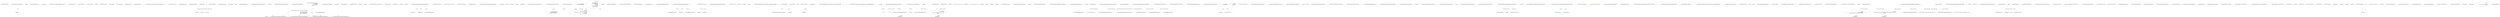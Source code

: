 digraph  {
n0 [cluster="Nancy.Demo.Hosting.Self.Program.Main()", label="Entry Nancy.Demo.Hosting.Self.Program.Main()", span="9-9"];
n1 [cluster="Nancy.Demo.Hosting.Self.Program.Main()", label="var nancyHost = new NancyHost(new Uri(''http://localhost:8888/nancy/''))", span="11-11"];
n2 [cluster="Nancy.Demo.Hosting.Self.Program.Main()", label="nancyHost.Start()", span="12-12"];
n9 [cluster="Nancy.Hosting.Self.NancyHost.NancyHost(System.Uri)", label="Entry Nancy.Hosting.Self.NancyHost.NancyHost(System.Uri)", span="29-29"];
n10 [cluster="System.Uri.Uri(string)", label="Entry System.Uri.Uri(string)", span="0-0"];
n6 [cluster="Nancy.Demo.Hosting.Self.Program.Main()", label="nancyHost.Stop()", span="18-18"];
n3 [cluster="Nancy.Demo.Hosting.Self.Program.Main()", label="Console.WriteLine(''Nancy now listening - navigating to http://localhost:8888/nancy/. Press enter to stop'')", span="14-14"];
n11 [cluster="Nancy.Hosting.Self.NancyHost.Start()", label="Entry Nancy.Hosting.Self.NancyHost.Start()", span="44-44"];
n4 [cluster="Nancy.Demo.Hosting.Self.Program.Main()", label="Process.Start(''http://localhost:8888/nancy/'')", span="15-15"];
n12 [cluster="System.Console.WriteLine(string)", label="Entry System.Console.WriteLine(string)", span="0-0"];
n5 [cluster="Nancy.Demo.Hosting.Self.Program.Main()", label="Console.ReadKey()", span="16-16"];
n13 [cluster="System.Diagnostics.Process.Start(string)", label="Entry System.Diagnostics.Process.Start(string)", span="0-0"];
n14 [cluster="System.Console.ReadKey()", label="Entry System.Console.ReadKey()", span="0-0"];
n7 [cluster="Nancy.Demo.Hosting.Self.Program.Main()", label="Console.WriteLine(''Stopped. Good bye!'')", span="20-20"];
n15 [cluster="Nancy.Hosting.Self.NancyHost.Stop()", label="Entry Nancy.Hosting.Self.NancyHost.Stop()", span="53-53"];
n8 [cluster="Nancy.Demo.Hosting.Self.Program.Main()", label="Exit Nancy.Demo.Hosting.Self.Program.Main()", span="9-9"];
m0_24 [cluster="System.Collections.Generic.Dictionary<TKey, TValue>.Dictionary(System.Collections.Generic.IEqualityComparer<TKey>)", file="ContentNegotiationFixture.cs", label="Entry System.Collections.Generic.Dictionary<TKey, TValue>.Dictionary(System.Collections.Generic.IEqualityComparer<TKey>)", span="0-0"];
m0_25 [cluster="System.Collections.Generic.List<T>.List(int)", file="ContentNegotiationFixture.cs", label="Entry System.Collections.Generic.List<T>.List(int)", span="0-0"];
m0_30 [cluster="System.Collections.Generic.List<T>.Add(T)", file="ContentNegotiationFixture.cs", label="Entry System.Collections.Generic.List<T>.Add(T)", span="0-0"];
m0_3 [cluster="Nancy.AppDomainModuleLocator.GetModules()", file="ContentNegotiationFixture.cs", label="Entry Nancy.AppDomainModuleLocator.GetModules()", span="25-25"];
m0_4 [cluster="Nancy.AppDomainModuleLocator.GetModules()", file="ContentNegotiationFixture.cs", label="this.modules == null", span="27-27"];
m0_5 [cluster="Nancy.AppDomainModuleLocator.GetModules()", file="ContentNegotiationFixture.cs", label=locker, span="29-29"];
m0_8 [cluster="Nancy.AppDomainModuleLocator.GetModules()", file="ContentNegotiationFixture.cs", label="return this.modules;", span="37-37"];
m0_6 [cluster="Nancy.AppDomainModuleLocator.GetModules()", file="ContentNegotiationFixture.cs", label="this.modules == null", span="31-31"];
m0_7 [cluster="Nancy.AppDomainModuleLocator.GetModules()", file="ContentNegotiationFixture.cs", label="this.modules = LocateModulesInAppDomain()", span="33-33"];
m0_9 [cluster="Nancy.AppDomainModuleLocator.GetModules()", file="ContentNegotiationFixture.cs", label="Exit Nancy.AppDomainModuleLocator.GetModules()", span="25-25"];
m0_23 [cluster="Unk.CanCreateInstance", file="ContentNegotiationFixture.cs", label="Entry Unk.CanCreateInstance", span=""];
m0_26 [cluster="Unk.Count", file="ContentNegotiationFixture.cs", label="Entry Unk.Count", span=""];
m0_29 [cluster="Nancy.NancyModule.GetRouteDescription(string)", file="ContentNegotiationFixture.cs", label="Entry Nancy.NancyModule.GetRouteDescription(string)", span="8-8"];
m0_0 [cluster="Nancy.AppDomainModuleLocator.AppDomainModuleLocator(Nancy.IModuleActivator)", file="ContentNegotiationFixture.cs", label="Entry Nancy.AppDomainModuleLocator.AppDomainModuleLocator(Nancy.IModuleActivator)", span="18-18"];
m0_1 [cluster="Nancy.AppDomainModuleLocator.AppDomainModuleLocator(Nancy.IModuleActivator)", file="ContentNegotiationFixture.cs", label="this.activator = activator", span="21-21"];
m0_2 [cluster="Nancy.AppDomainModuleLocator.AppDomainModuleLocator(Nancy.IModuleActivator)", file="ContentNegotiationFixture.cs", label="Exit Nancy.AppDomainModuleLocator.AppDomainModuleLocator(Nancy.IModuleActivator)", span="18-18"];
m0_10 [cluster="Nancy.AppDomainModuleLocator.LocateModulesInAppDomain()", file="ContentNegotiationFixture.cs", label="Entry Nancy.AppDomainModuleLocator.LocateModulesInAppDomain()", span="40-40"];
m0_11 [cluster="Nancy.AppDomainModuleLocator.LocateModulesInAppDomain()", file="ContentNegotiationFixture.cs", label="var types = from assembly in AppDomain.CurrentDomain.GetAssemblies()\r\n                from type in assembly.GetTypes()\r\n                where !type.IsAbstract\r\n                where activator.CanCreateInstance(type)\r\n                select type", span="42-46"];
m0_12 [cluster="Nancy.AppDomainModuleLocator.LocateModulesInAppDomain()", file="ContentNegotiationFixture.cs", label="var metas = new Dictionary<string, IEnumerable<ModuleMeta>>(StringComparer.CurrentCultureIgnoreCase)\r\n                        {\r\n                            {''GET'', new List<ModuleMeta>(types.Count())},\r\n                            {''POST'', new List<ModuleMeta>(types.Count())},\r\n                            {''PUT'', new List<ModuleMeta>(types.Count())},\r\n                            {''DELETE'', new List<ModuleMeta>(types.Count())},\r\n                        }", span="48-54"];
m0_13 [cluster="Nancy.AppDomainModuleLocator.LocateModulesInAppDomain()", file="ContentNegotiationFixture.cs", label=types, span="55-55"];
m0_15 [cluster="Nancy.AppDomainModuleLocator.LocateModulesInAppDomain()", file="ContentNegotiationFixture.cs", label="((List<ModuleMeta>)metas[''GET'']).Add(new ModuleMeta(type, module.GetRouteDescription(''GET'')))", span="58-58"];
m0_16 [cluster="Nancy.AppDomainModuleLocator.LocateModulesInAppDomain()", file="ContentNegotiationFixture.cs", label="((List<ModuleMeta>)metas[''POST'']).Add(new ModuleMeta(type, module.GetRouteDescription(''POST'')))", span="59-59"];
m0_17 [cluster="Nancy.AppDomainModuleLocator.LocateModulesInAppDomain()", file="ContentNegotiationFixture.cs", label="((List<ModuleMeta>)metas[''PUT'']).Add(new ModuleMeta(type, module.GetRouteDescription(''PUT'')))", span="60-60"];
m0_18 [cluster="Nancy.AppDomainModuleLocator.LocateModulesInAppDomain()", file="ContentNegotiationFixture.cs", label="((List<ModuleMeta>)metas[''DELETE'']).Add(new ModuleMeta(type, module.GetRouteDescription(''DELETE'')))", span="61-61"];
m0_19 [cluster="Nancy.AppDomainModuleLocator.LocateModulesInAppDomain()", file="ContentNegotiationFixture.cs", label="return metas;", span="64-64"];
m0_14 [cluster="Nancy.AppDomainModuleLocator.LocateModulesInAppDomain()", file="ContentNegotiationFixture.cs", label="var module = (NancyModule)Activator.CreateInstance(type)", span="57-57"];
m0_20 [cluster="Nancy.AppDomainModuleLocator.LocateModulesInAppDomain()", file="ContentNegotiationFixture.cs", label="Exit Nancy.AppDomainModuleLocator.LocateModulesInAppDomain()", span="40-40"];
m0_27 [cluster="Unk.CreateInstance", file="ContentNegotiationFixture.cs", label="Entry Unk.CreateInstance", span=""];
m0_21 [cluster="System.AppDomain.GetAssemblies()", file="ContentNegotiationFixture.cs", label="Entry System.AppDomain.GetAssemblies()", span="0-0"];
m0_22 [cluster="System.Reflection.Assembly.GetTypes()", file="ContentNegotiationFixture.cs", label="Entry System.Reflection.Assembly.GetTypes()", span="0-0"];
m0_28 [cluster="ModuleMeta.cstr", file="ContentNegotiationFixture.cs", label="Entry ModuleMeta.cstr", span=""];
m0_31 [file="ContentNegotiationFixture.cs", label="Nancy.AppDomainModuleLocator", span=""];
m1_33 [cluster="Unk.Handle", file="NancyHandler.cs", label="Entry Unk.Handle", span=""];
m1_23 [cluster="System.Threading.Tasks.TaskCompletionSource<TResult>.SetResult(TResult)", file="NancyHandler.cs", label="Entry System.Threading.Tasks.TaskCompletionSource<TResult>.SetResult(TResult)", span="0-0"];
m1_35 [cluster="Nancy.NancyContext.Dispose()", file="NancyHandler.cs", label="Entry Nancy.NancyContext.Dispose()", span="115-115"];
m1_54 [cluster="Unk.IsNullOrWhiteSpace", file="NancyHandler.cs", label="Entry Unk.IsNullOrWhiteSpace", span=""];
m1_50 [cluster="Unk.ToDictionary", file="NancyHandler.cs", label="Entry Unk.ToDictionary", span=""];
m1_92 [cluster="object.ToString()", file="NancyHandler.cs", label="Entry object.ToString()", span="0-0"];
m1_34 [cluster="Nancy.Hosting.Aspnet.NancyHandler.SetNancyResponseToHttpResponse(HttpContextBase, Nancy.Response)", file="NancyHandler.cs", label="Entry Nancy.Hosting.Aspnet.NancyHandler.SetNancyResponseToHttpResponse(HttpContextBase, Nancy.Response)", span="136-136"];
m1_78 [cluster="Nancy.Hosting.Aspnet.NancyHandler.SetNancyResponseToHttpResponse(HttpContextBase, Nancy.Response)", color=green, community=0, file="NancyHandler.cs", label="response.StatusDescription != null", prediction=0, span="145-145"];
m1_76 [cluster="Nancy.Hosting.Aspnet.NancyHandler.SetNancyResponseToHttpResponse(HttpContextBase, Nancy.Response)", file="NancyHandler.cs", label="response.ContentType != null", span="140-140"];
m1_77 [cluster="Nancy.Hosting.Aspnet.NancyHandler.SetNancyResponseToHttpResponse(HttpContextBase, Nancy.Response)", file="NancyHandler.cs", label="context.Response.ContentType = response.ContentType", span="142-142"];
m1_79 [cluster="Nancy.Hosting.Aspnet.NancyHandler.SetNancyResponseToHttpResponse(HttpContextBase, Nancy.Response)", color=green, community=0, file="NancyHandler.cs", label="context.Response.StatusDescription = response.StatusDescription", prediction=1, span="147-147"];
m1_80 [cluster="Nancy.Hosting.Aspnet.NancyHandler.SetNancyResponseToHttpResponse(HttpContextBase, Nancy.Response)", file="NancyHandler.cs", label="context.Response.StatusCode = (int)response.StatusCode", span="150-150"];
m1_75 [cluster="Nancy.Hosting.Aspnet.NancyHandler.SetNancyResponseToHttpResponse(HttpContextBase, Nancy.Response)", file="NancyHandler.cs", label="SetHttpResponseHeaders(context, response)", span="138-138"];
m1_81 [cluster="Nancy.Hosting.Aspnet.NancyHandler.SetNancyResponseToHttpResponse(HttpContextBase, Nancy.Response)", file="NancyHandler.cs", label="response.Contents.Invoke(context.Response.OutputStream)", span="151-151"];
m1_82 [cluster="Nancy.Hosting.Aspnet.NancyHandler.SetNancyResponseToHttpResponse(HttpContextBase, Nancy.Response)", file="NancyHandler.cs", label="Exit Nancy.Hosting.Aspnet.NancyHandler.SetNancyResponseToHttpResponse(HttpContextBase, Nancy.Response)", span="136-136"];
m1_57 [cluster="Unk.ToUpperInvariant", file="NancyHandler.cs", label="Entry Unk.ToUpperInvariant", span=""];
m1_56 [cluster="Request.cstr", file="NancyHandler.cs", label="Entry Request.cstr", span=""];
m1_58 [cluster="Unk.FromStream", file="NancyHandler.cs", label="Entry Unk.FromStream", span=""];
m1_55 [cluster="Nancy.Url.Url()", file="NancyHandler.cs", label="Entry Nancy.Url.Url()", span="16-16"];
m1_14 [cluster="Unk.HandleRequest", file="NancyHandler.cs", label="Entry Unk.HandleRequest", span=""];
m1_12 [cluster="System.Threading.Tasks.TaskCompletionSource<TResult>.TaskCompletionSource(object)", file="NancyHandler.cs", label="Entry System.Threading.Tasks.TaskCompletionSource<TResult>.TaskCompletionSource(object)", span="0-0"];
m1_11 [cluster="Nancy.Hosting.Aspnet.NancyHandler.CreateNancyRequest(HttpContextBase)", file="NancyHandler.cs", label="Entry Nancy.Hosting.Aspnet.NancyHandler.CreateNancyRequest(HttpContextBase)", span="67-67"];
m1_39 [cluster="Nancy.Hosting.Aspnet.NancyHandler.CreateNancyRequest(HttpContextBase)", file="NancyHandler.cs", label="var incomingHeaders = context.Request.Headers.ToDictionary()", span="69-69"];
m1_40 [cluster="Nancy.Hosting.Aspnet.NancyHandler.CreateNancyRequest(HttpContextBase)", file="NancyHandler.cs", label="var expectedRequestLength =\r\n                GetExpectedRequestLength(incomingHeaders)", span="71-72"];
m1_48 [cluster="Nancy.Hosting.Aspnet.NancyHandler.CreateNancyRequest(HttpContextBase)", file="NancyHandler.cs", label="return new Request(\r\n                context.Request.HttpMethod.ToUpperInvariant(),\r\n                nancyUrl,\r\n                RequestStream.FromStream(context.Request.InputStream, expectedRequestLength, true),\r\n                incomingHeaders,\r\n                context.Request.UserHostAddress,\r\n                certificate);", span="98-104"];
m1_41 [cluster="Nancy.Hosting.Aspnet.NancyHandler.CreateNancyRequest(HttpContextBase)", file="NancyHandler.cs", label="var basePath = context.Request.ApplicationPath.TrimEnd('/')", span="74-74"];
m1_42 [cluster="Nancy.Hosting.Aspnet.NancyHandler.CreateNancyRequest(HttpContextBase)", file="NancyHandler.cs", label="var path = context.Request.Url.AbsolutePath.Substring(basePath.Length)", span="76-76"];
m1_44 [cluster="Nancy.Hosting.Aspnet.NancyHandler.CreateNancyRequest(HttpContextBase)", file="NancyHandler.cs", label="var nancyUrl = new Url\r\n                               {\r\n                                   Scheme = context.Request.Url.Scheme,\r\n                                   HostName = context.Request.Url.Host,\r\n                                   Port = context.Request.Url.Port,\r\n                                   BasePath = basePath,\r\n                                   Path = path,\r\n                                   Query = context.Request.Url.Query,\r\n                                   Fragment = context.Request.Url.Fragment,\r\n                               }", span="79-88"];
m1_46 [cluster="Nancy.Hosting.Aspnet.NancyHandler.CreateNancyRequest(HttpContextBase)", file="NancyHandler.cs", label="context.Request.ClientCertificate != null &&\r\n                context.Request.ClientCertificate.IsPresent &&\r\n                context.Request.ClientCertificate.Certificate.Length != 0", span="91-93"];
m1_47 [cluster="Nancy.Hosting.Aspnet.NancyHandler.CreateNancyRequest(HttpContextBase)", file="NancyHandler.cs", label="certificate = context.Request.ClientCertificate.Certificate", span="95-95"];
m1_45 [cluster="Nancy.Hosting.Aspnet.NancyHandler.CreateNancyRequest(HttpContextBase)", file="NancyHandler.cs", label="byte[] certificate = null", span="89-89"];
m1_43 [cluster="Nancy.Hosting.Aspnet.NancyHandler.CreateNancyRequest(HttpContextBase)", file="NancyHandler.cs", label="path = string.IsNullOrWhiteSpace(path) ? ''/'' : path", span="77-77"];
m1_49 [cluster="Nancy.Hosting.Aspnet.NancyHandler.CreateNancyRequest(HttpContextBase)", file="NancyHandler.cs", label="Exit Nancy.Hosting.Aspnet.NancyHandler.CreateNancyRequest(HttpContextBase)", span="67-67"];
m1_83 [cluster="Nancy.Hosting.Aspnet.NancyHandler.SetHttpResponseHeaders(HttpContextBase, Nancy.Response)", file="NancyHandler.cs", label="Entry Nancy.Hosting.Aspnet.NancyHandler.SetHttpResponseHeaders(HttpContextBase, Nancy.Response)", span="154-154"];
m1_85 [cluster="Nancy.Hosting.Aspnet.NancyHandler.SetHttpResponseHeaders(HttpContextBase, Nancy.Response)", file="NancyHandler.cs", label="response.Headers.ToDictionary(x => x.Key, x => x.Value)", span="156-156"];
m1_86 [cluster="Nancy.Hosting.Aspnet.NancyHandler.SetHttpResponseHeaders(HttpContextBase, Nancy.Response)", file="NancyHandler.cs", label="context.Response.AddHeader(header.Key, header.Value)", span="158-158"];
m1_87 [cluster="Nancy.Hosting.Aspnet.NancyHandler.SetHttpResponseHeaders(HttpContextBase, Nancy.Response)", file="NancyHandler.cs", label="response.Cookies.ToArray()", span="161-161"];
m1_88 [cluster="Nancy.Hosting.Aspnet.NancyHandler.SetHttpResponseHeaders(HttpContextBase, Nancy.Response)", file="NancyHandler.cs", label="context.Response.AddHeader(''Set-Cookie'', cookie.ToString())", span="163-163"];
m1_89 [cluster="Nancy.Hosting.Aspnet.NancyHandler.SetHttpResponseHeaders(HttpContextBase, Nancy.Response)", file="NancyHandler.cs", label="Exit Nancy.Hosting.Aspnet.NancyHandler.SetHttpResponseHeaders(HttpContextBase, Nancy.Response)", span="154-154"];
m1_22 [cluster="System.Tuple<T1, T2>.Tuple(T1, T2)", file="NancyHandler.cs", label="Entry System.Tuple<T1, T2>.Tuple(T1, T2)", span="0-0"];
m1_53 [cluster="Unk.Substring", file="NancyHandler.cs", label="Entry Unk.Substring", span=""];
m1_90 [cluster="Unk.AddHeader", file="NancyHandler.cs", label="Entry Unk.AddHeader", span=""];
m1_84 [cluster="Unk.Invoke", file="NancyHandler.cs", label="Entry Unk.Invoke", span=""];
m1_24 [cluster="Nancy.Hosting.Aspnet.NancyHandler.EndProcessRequest(System.Threading.Tasks.Task<System.Tuple<Nancy.NancyContext, HttpContextBase>>)", file="NancyHandler.cs", label="Entry Nancy.Hosting.Aspnet.NancyHandler.EndProcessRequest(System.Threading.Tasks.Task<System.Tuple<Nancy.NancyContext, HttpContextBase>>)", span="52-52"];
m1_30 [cluster="Nancy.Hosting.Aspnet.NancyHandler.EndProcessRequest(System.Threading.Tasks.Task<System.Tuple<Nancy.NancyContext, HttpContextBase>>)", file="NancyHandler.cs", label="NancyHandler.SetNancyResponseToHttpResponse(httpContext, nancyContext.Response)", span="63-63"];
m1_29 [cluster="Nancy.Hosting.Aspnet.NancyHandler.EndProcessRequest(System.Threading.Tasks.Task<System.Tuple<Nancy.NancyContext, HttpContextBase>>)", file="NancyHandler.cs", label="var httpContext = task.Result.Item2", span="61-61"];
m1_28 [cluster="Nancy.Hosting.Aspnet.NancyHandler.EndProcessRequest(System.Threading.Tasks.Task<System.Tuple<Nancy.NancyContext, HttpContextBase>>)", file="NancyHandler.cs", label="var nancyContext = task.Result.Item1", span="60-60"];
m1_31 [cluster="Nancy.Hosting.Aspnet.NancyHandler.EndProcessRequest(System.Threading.Tasks.Task<System.Tuple<Nancy.NancyContext, HttpContextBase>>)", file="NancyHandler.cs", label="nancyContext.Dispose()", span="64-64"];
m1_25 [cluster="Nancy.Hosting.Aspnet.NancyHandler.EndProcessRequest(System.Threading.Tasks.Task<System.Tuple<Nancy.NancyContext, HttpContextBase>>)", file="NancyHandler.cs", label="task.IsFaulted", span="54-54"];
m1_27 [cluster="Nancy.Hosting.Aspnet.NancyHandler.EndProcessRequest(System.Threading.Tasks.Task<System.Tuple<Nancy.NancyContext, HttpContextBase>>)", file="NancyHandler.cs", label="exception.Handle(ex => ex is HttpException)", span="57-57"];
m1_26 [cluster="Nancy.Hosting.Aspnet.NancyHandler.EndProcessRequest(System.Threading.Tasks.Task<System.Tuple<Nancy.NancyContext, HttpContextBase>>)", file="NancyHandler.cs", label="var exception = task.Exception", span="56-56"];
m1_32 [cluster="Nancy.Hosting.Aspnet.NancyHandler.EndProcessRequest(System.Threading.Tasks.Task<System.Tuple<Nancy.NancyContext, HttpContextBase>>)", file="NancyHandler.cs", label="Exit Nancy.Hosting.Aspnet.NancyHandler.EndProcessRequest(System.Threading.Tasks.Task<System.Tuple<Nancy.NancyContext, HttpContextBase>>)", span="52-52"];
m1_13 [cluster="System.Threading.Tasks.Task<TResult>.ContinueWith(System.Action<System.Threading.Tasks.Task<TResult>>, System.Threading.Tasks.TaskContinuationOptions)", file="NancyHandler.cs", label="Entry System.Threading.Tasks.Task<TResult>.ContinueWith(System.Action<System.Threading.Tasks.Task<TResult>>, System.Threading.Tasks.TaskContinuationOptions)", span="0-0"];
m1_15 [cluster="lambda expression", file="NancyHandler.cs", label="Entry lambda expression", span="41-41"];
m1_93 [cluster="lambda expression", file="NancyHandler.cs", label="Entry lambda expression", span="156-156"];
m1_96 [cluster="lambda expression", file="NancyHandler.cs", label="Entry lambda expression", span="156-156"];
m1_36 [cluster="lambda expression", file="NancyHandler.cs", label="Entry lambda expression", span="57-57"];
m1_95 [cluster="lambda expression", file="NancyHandler.cs", label="Exit lambda expression", span="156-156"];
m1_94 [cluster="lambda expression", file="NancyHandler.cs", label="x.Key", span="156-156"];
m1_98 [cluster="lambda expression", file="NancyHandler.cs", label="Exit lambda expression", span="156-156"];
m1_97 [cluster="lambda expression", file="NancyHandler.cs", label="x.Value", span="156-156"];
m1_38 [cluster="lambda expression", file="NancyHandler.cs", label="Exit lambda expression", span="57-57"];
m1_37 [cluster="lambda expression", file="NancyHandler.cs", label="ex is HttpException", span="57-57"];
m1_16 [cluster="lambda expression", file="NancyHandler.cs", label="cb(task)", span="41-41"];
m1_20 [cluster="lambda expression", file="NancyHandler.cs", label="tcs.SetResult(new Tuple<NancyContext, HttpContextBase>(ctx, context))", span="46-46"];
m1_19 [cluster="lambda expression", file="NancyHandler.cs", label="Entry lambda expression", span="46-46"];
m1_17 [cluster="lambda expression", file="NancyHandler.cs", label="Exit lambda expression", span="41-41"];
m1_21 [cluster="lambda expression", file="NancyHandler.cs", label="Exit lambda expression", span="46-46"];
m1_18 [cluster="System.AsyncCallback.Invoke(System.IAsyncResult)", file="NancyHandler.cs", label="Entry System.AsyncCallback.Invoke(System.IAsyncResult)", span="0-0"];
m1_0 [cluster="Nancy.Hosting.Aspnet.NancyHandler.NancyHandler(Nancy.INancyEngine)", file="NancyHandler.cs", label="Entry Nancy.Hosting.Aspnet.NancyHandler.NancyHandler(Nancy.INancyEngine)", span="22-22"];
m1_1 [cluster="Nancy.Hosting.Aspnet.NancyHandler.NancyHandler(Nancy.INancyEngine)", file="NancyHandler.cs", label="this.engine = engine", span="24-24"];
m1_2 [cluster="Nancy.Hosting.Aspnet.NancyHandler.NancyHandler(Nancy.INancyEngine)", file="NancyHandler.cs", label="Exit Nancy.Hosting.Aspnet.NancyHandler.NancyHandler(Nancy.INancyEngine)", span="22-22"];
m1_3 [cluster="Nancy.Hosting.Aspnet.NancyHandler.ProcessRequest(HttpContextBase, System.AsyncCallback, object)", file="NancyHandler.cs", label="Entry Nancy.Hosting.Aspnet.NancyHandler.ProcessRequest(HttpContextBase, System.AsyncCallback, object)", span="33-33"];
m1_4 [cluster="Nancy.Hosting.Aspnet.NancyHandler.ProcessRequest(HttpContextBase, System.AsyncCallback, object)", file="NancyHandler.cs", label="var request = CreateNancyRequest(context)", span="35-35"];
m1_5 [cluster="Nancy.Hosting.Aspnet.NancyHandler.ProcessRequest(HttpContextBase, System.AsyncCallback, object)", file="NancyHandler.cs", label="var tcs = new TaskCompletionSource<Tuple<NancyContext, HttpContextBase>>(state)", span="37-37"];
m1_8 [cluster="Nancy.Hosting.Aspnet.NancyHandler.ProcessRequest(HttpContextBase, System.AsyncCallback, object)", file="NancyHandler.cs", label="this.engine.HandleRequest(\r\n                request, \r\n                ctx => tcs.SetResult(new Tuple<NancyContext, HttpContextBase>(ctx, context)), \r\n                tcs.SetException)", span="44-47"];
m1_6 [cluster="Nancy.Hosting.Aspnet.NancyHandler.ProcessRequest(HttpContextBase, System.AsyncCallback, object)", file="NancyHandler.cs", label="cb != null", span="39-39"];
m1_7 [cluster="Nancy.Hosting.Aspnet.NancyHandler.ProcessRequest(HttpContextBase, System.AsyncCallback, object)", file="NancyHandler.cs", label="tcs.Task.ContinueWith(task => cb(task), TaskContinuationOptions.ExecuteSynchronously)", span="41-41"];
m1_9 [cluster="Nancy.Hosting.Aspnet.NancyHandler.ProcessRequest(HttpContextBase, System.AsyncCallback, object)", file="NancyHandler.cs", label="return tcs.Task;", span="49-49"];
m1_10 [cluster="Nancy.Hosting.Aspnet.NancyHandler.ProcessRequest(HttpContextBase, System.AsyncCallback, object)", file="NancyHandler.cs", label="Exit Nancy.Hosting.Aspnet.NancyHandler.ProcessRequest(HttpContextBase, System.AsyncCallback, object)", span="33-33"];
m1_91 [cluster="System.Collections.Generic.IEnumerable<TSource>.ToArray<TSource>()", file="NancyHandler.cs", label="Entry System.Collections.Generic.IEnumerable<TSource>.ToArray<TSource>()", span="0-0"];
m1_52 [cluster="Unk.TrimEnd", file="NancyHandler.cs", label="Entry Unk.TrimEnd", span=""];
m1_51 [cluster="Unk.GetExpectedRequestLength", file="NancyHandler.cs", label="Entry Unk.GetExpectedRequestLength", span=""];
m1_99 [file="NancyHandler.cs", label="Nancy.Hosting.Aspnet.NancyHandler", span=""];
m1_100 [file="NancyHandler.cs", label="System.AsyncCallback", span=""];
m1_101 [file="NancyHandler.cs", label=HttpContextBase, span=""];
m1_102 [file="NancyHandler.cs", label=tcs, span=""];
m4_17 [cluster="Nancy.Tests.Functional.Tests.DefaultXmlSerializerTests.Can_serialize_type_starting_with_application_xml()", file="NancyWcfGenericService.cs", label="Entry Nancy.Tests.Functional.Tests.DefaultXmlSerializerTests.Can_serialize_type_starting_with_application_xml()", span="32-32"];
m4_18 [cluster="Nancy.Tests.Functional.Tests.DefaultXmlSerializerTests.Can_serialize_type_starting_with_application_xml()", file="NancyWcfGenericService.cs", label="Assert.True(this.xmlSerializer.CanSerialize(''application/xml-blah''))", span="34-34"];
m4_19 [cluster="Nancy.Tests.Functional.Tests.DefaultXmlSerializerTests.Can_serialize_type_starting_with_application_xml()", file="NancyWcfGenericService.cs", label="Exit Nancy.Tests.Functional.Tests.DefaultXmlSerializerTests.Can_serialize_type_starting_with_application_xml()", span="32-32"];
m4_9 [cluster="Nancy.Configuration.INancyEnvironment.Xml(bool, System.Text.Encoding)", file="NancyWcfGenericService.cs", label="Entry Nancy.Configuration.INancyEnvironment.Xml(bool, System.Text.Encoding)", span="16-16"];
m4_20 [cluster="Nancy.Tests.Functional.Tests.DefaultXmlSerializerTests.Can_serialize_text_xml()", file="NancyWcfGenericService.cs", label="Entry Nancy.Tests.Functional.Tests.DefaultXmlSerializerTests.Can_serialize_text_xml()", span="38-38"];
m4_21 [cluster="Nancy.Tests.Functional.Tests.DefaultXmlSerializerTests.Can_serialize_text_xml()", file="NancyWcfGenericService.cs", label="Assert.True(this.xmlSerializer.CanSerialize(''text/xml''))", span="40-40"];
m4_22 [cluster="Nancy.Tests.Functional.Tests.DefaultXmlSerializerTests.Can_serialize_text_xml()", file="NancyWcfGenericService.cs", label="Exit Nancy.Tests.Functional.Tests.DefaultXmlSerializerTests.Can_serialize_text_xml()", span="38-38"];
m4_0 [cluster="Nancy.Tests.Functional.Tests.DefaultXmlSerializerTests.DefaultXmlSerializerTests()", file="NancyWcfGenericService.cs", label="Entry Nancy.Tests.Functional.Tests.DefaultXmlSerializerTests.DefaultXmlSerializerTests()", span="11-11"];
m4_1 [cluster="Nancy.Tests.Functional.Tests.DefaultXmlSerializerTests.DefaultXmlSerializerTests()", file="NancyWcfGenericService.cs", label="var environment =\r\n                new DefaultNancyEnvironment()", span="13-14"];
m4_2 [cluster="Nancy.Tests.Functional.Tests.DefaultXmlSerializerTests.DefaultXmlSerializerTests()", file="NancyWcfGenericService.cs", label="environment.Tracing(\r\n                enabled: true,\r\n                displayErrorTraces: true)", span="16-18"];
m4_3 [cluster="Nancy.Tests.Functional.Tests.DefaultXmlSerializerTests.DefaultXmlSerializerTests()", file="NancyWcfGenericService.cs", label="environment.Xml(true)", span="19-19"];
m4_4 [cluster="Nancy.Tests.Functional.Tests.DefaultXmlSerializerTests.DefaultXmlSerializerTests()", file="NancyWcfGenericService.cs", label="environment.Globalization(new[] { ''en-US'' })", span="20-20"];
m4_5 [cluster="Nancy.Tests.Functional.Tests.DefaultXmlSerializerTests.DefaultXmlSerializerTests()", file="NancyWcfGenericService.cs", label="this.xmlSerializer = new DefaultXmlSerializer(environment)", span="22-22"];
m4_6 [cluster="Nancy.Tests.Functional.Tests.DefaultXmlSerializerTests.DefaultXmlSerializerTests()", file="NancyWcfGenericService.cs", label="Exit Nancy.Tests.Functional.Tests.DefaultXmlSerializerTests.DefaultXmlSerializerTests()", span="11-11"];
m4_23 [cluster="Nancy.Tests.Functional.Tests.DefaultXmlSerializerTests.Can_serialize_vendor_xml()", file="NancyWcfGenericService.cs", label="Entry Nancy.Tests.Functional.Tests.DefaultXmlSerializerTests.Can_serialize_vendor_xml()", span="44-44"];
m4_24 [cluster="Nancy.Tests.Functional.Tests.DefaultXmlSerializerTests.Can_serialize_vendor_xml()", file="NancyWcfGenericService.cs", label="Assert.True(this.xmlSerializer.CanSerialize(''application/vnd.someorganisation.user+xml''))", span="46-46"];
m4_25 [cluster="Nancy.Tests.Functional.Tests.DefaultXmlSerializerTests.Can_serialize_vendor_xml()", file="NancyWcfGenericService.cs", label="Exit Nancy.Tests.Functional.Tests.DefaultXmlSerializerTests.Can_serialize_vendor_xml()", span="44-44"];
m4_16 [cluster="Unk.True", file="NancyWcfGenericService.cs", label="Entry Unk.True", span=""];
m4_32 [cluster="Unk.False", file="NancyWcfGenericService.cs", label="Entry Unk.False", span=""];
m4_33 [cluster="Nancy.Tests.Functional.Tests.DefaultXmlSerializerTests.Should_ignore_parameters()", file="NancyWcfGenericService.cs", label="Entry Nancy.Tests.Functional.Tests.DefaultXmlSerializerTests.Should_ignore_parameters()", span="62-62"];
m4_34 [cluster="Nancy.Tests.Functional.Tests.DefaultXmlSerializerTests.Should_ignore_parameters()", file="NancyWcfGenericService.cs", label="Assert.True(this.xmlSerializer.CanSerialize(''application/vnd.someorganisation.user+xml; version=1''))", span="64-64"];
m4_35 [cluster="Nancy.Tests.Functional.Tests.DefaultXmlSerializerTests.Should_ignore_parameters()", file="NancyWcfGenericService.cs", label="Exit Nancy.Tests.Functional.Tests.DefaultXmlSerializerTests.Should_ignore_parameters()", span="62-62"];
m4_29 [cluster="Nancy.Tests.Functional.Tests.DefaultXmlSerializerTests.Cannot_serialize_json()", file="NancyWcfGenericService.cs", label="Entry Nancy.Tests.Functional.Tests.DefaultXmlSerializerTests.Cannot_serialize_json()", span="56-56"];
m4_30 [cluster="Nancy.Tests.Functional.Tests.DefaultXmlSerializerTests.Cannot_serialize_json()", file="NancyWcfGenericService.cs", label="Assert.False(this.xmlSerializer.CanSerialize(''application/json''))", span="58-58"];
m4_31 [cluster="Nancy.Tests.Functional.Tests.DefaultXmlSerializerTests.Cannot_serialize_json()", file="NancyWcfGenericService.cs", label="Exit Nancy.Tests.Functional.Tests.DefaultXmlSerializerTests.Cannot_serialize_json()", span="56-56"];
m4_15 [cluster="Nancy.Responses.DefaultXmlSerializer.CanSerialize(Nancy.Responses.Negotiation.MediaRange)", file="NancyWcfGenericService.cs", label="Entry Nancy.Responses.DefaultXmlSerializer.CanSerialize(Nancy.Responses.Negotiation.MediaRange)", span="35-35"];
m4_7 [cluster="Nancy.Configuration.DefaultNancyEnvironment.DefaultNancyEnvironment()", file="NancyWcfGenericService.cs", label="Entry Nancy.Configuration.DefaultNancyEnvironment.DefaultNancyEnvironment()", span="9-9"];
m4_88 [cluster="object.ToString()", file="NancyWcfGenericService.cs", label="Entry object.ToString()", span="0-0"];
m4_26 [cluster="Nancy.Tests.Functional.Tests.DefaultXmlSerializerTests.Can_serialize_problem_xml()", file="NancyWcfGenericService.cs", label="Entry Nancy.Tests.Functional.Tests.DefaultXmlSerializerTests.Can_serialize_problem_xml()", span="50-50"];
m4_27 [cluster="Nancy.Tests.Functional.Tests.DefaultXmlSerializerTests.Can_serialize_problem_xml()", file="NancyWcfGenericService.cs", label="Assert.True(this.xmlSerializer.CanSerialize(''application/problem+xml''))", span="52-52"];
m4_28 [cluster="Nancy.Tests.Functional.Tests.DefaultXmlSerializerTests.Can_serialize_problem_xml()", file="NancyWcfGenericService.cs", label="Exit Nancy.Tests.Functional.Tests.DefaultXmlSerializerTests.Can_serialize_problem_xml()", span="50-50"];
m4_87 [cluster="Unk.Add", file="NancyWcfGenericService.cs", label="Entry Unk.Add", span=""];
m4_12 [cluster="Nancy.Tests.Functional.Tests.DefaultXmlSerializerTests.Can_serialize_application_xml()", file="NancyWcfGenericService.cs", label="Entry Nancy.Tests.Functional.Tests.DefaultXmlSerializerTests.Can_serialize_application_xml()", span="26-26"];
m4_13 [cluster="Nancy.Tests.Functional.Tests.DefaultXmlSerializerTests.Can_serialize_application_xml()", file="NancyWcfGenericService.cs", label="Assert.True(this.xmlSerializer.CanSerialize(''application/xml''))", span="28-28"];
m4_14 [cluster="Nancy.Tests.Functional.Tests.DefaultXmlSerializerTests.Can_serialize_application_xml()", file="NancyWcfGenericService.cs", label="Exit Nancy.Tests.Functional.Tests.DefaultXmlSerializerTests.Can_serialize_application_xml()", span="26-26"];
m4_81 [cluster="Nancy.Hosting.Wcf.NancyWcfGenericService.SetHttpResponseHeaders(OutgoingWebResponseContext, Nancy.Response)", file="NancyWcfGenericService.cs", label="Entry Nancy.Hosting.Wcf.NancyWcfGenericService.SetHttpResponseHeaders(OutgoingWebResponseContext, Nancy.Response)", span="173-173"];
m4_82 [cluster="Nancy.Hosting.Wcf.NancyWcfGenericService.SetHttpResponseHeaders(OutgoingWebResponseContext, Nancy.Response)", file="NancyWcfGenericService.cs", label="response.Headers", span="175-175"];
m4_83 [cluster="Nancy.Hosting.Wcf.NancyWcfGenericService.SetHttpResponseHeaders(OutgoingWebResponseContext, Nancy.Response)", file="NancyWcfGenericService.cs", label="context.Headers.Add(kvp.Key, kvp.Value)", span="177-177"];
m4_84 [cluster="Nancy.Hosting.Wcf.NancyWcfGenericService.SetHttpResponseHeaders(OutgoingWebResponseContext, Nancy.Response)", file="NancyWcfGenericService.cs", label="response.Cookies", span="179-179"];
m4_85 [cluster="Nancy.Hosting.Wcf.NancyWcfGenericService.SetHttpResponseHeaders(OutgoingWebResponseContext, Nancy.Response)", file="NancyWcfGenericService.cs", label="context.Headers.Add(''Set-Cookie'', cookie.ToString())", span="181-181"];
m4_86 [cluster="Nancy.Hosting.Wcf.NancyWcfGenericService.SetHttpResponseHeaders(OutgoingWebResponseContext, Nancy.Response)", file="NancyWcfGenericService.cs", label="Exit Nancy.Hosting.Wcf.NancyWcfGenericService.SetHttpResponseHeaders(OutgoingWebResponseContext, Nancy.Response)", span="173-173"];
m4_73 [cluster="Nancy.Hosting.Wcf.NancyWcfGenericService.SetNancyResponseToOutgoingWebResponse(OutgoingWebResponseContext, Nancy.Response)", file="NancyWcfGenericService.cs", label="Entry Nancy.Hosting.Wcf.NancyWcfGenericService.SetNancyResponseToOutgoingWebResponse(OutgoingWebResponseContext, Nancy.Response)", span="156-156"];
m4_77 [cluster="Nancy.Hosting.Wcf.NancyWcfGenericService.SetNancyResponseToOutgoingWebResponse(OutgoingWebResponseContext, Nancy.Response)", color=green, community=0, file="NancyWcfGenericService.cs", label="nancyResponse.StatusDescription != null", prediction=2, span="165-165"];
m4_75 [cluster="Nancy.Hosting.Wcf.NancyWcfGenericService.SetNancyResponseToOutgoingWebResponse(OutgoingWebResponseContext, Nancy.Response)", file="NancyWcfGenericService.cs", label="nancyResponse.ContentType != null", span="160-160"];
m4_76 [cluster="Nancy.Hosting.Wcf.NancyWcfGenericService.SetNancyResponseToOutgoingWebResponse(OutgoingWebResponseContext, Nancy.Response)", file="NancyWcfGenericService.cs", label="webResponse.ContentType = nancyResponse.ContentType", span="162-162"];
m4_78 [cluster="Nancy.Hosting.Wcf.NancyWcfGenericService.SetNancyResponseToOutgoingWebResponse(OutgoingWebResponseContext, Nancy.Response)", color=green, community=0, file="NancyWcfGenericService.cs", label="webResponse.StatusDescription = nancyResponse.StatusDescription", prediction=3, span="167-167"];
m4_79 [cluster="Nancy.Hosting.Wcf.NancyWcfGenericService.SetNancyResponseToOutgoingWebResponse(OutgoingWebResponseContext, Nancy.Response)", file="NancyWcfGenericService.cs", label="webResponse.StatusCode = (System.Net.HttpStatusCode)nancyResponse.StatusCode", span="170-170"];
m4_74 [cluster="Nancy.Hosting.Wcf.NancyWcfGenericService.SetNancyResponseToOutgoingWebResponse(OutgoingWebResponseContext, Nancy.Response)", file="NancyWcfGenericService.cs", label="SetHttpResponseHeaders(webResponse, nancyResponse)", span="158-158"];
m4_80 [cluster="Nancy.Hosting.Wcf.NancyWcfGenericService.SetNancyResponseToOutgoingWebResponse(OutgoingWebResponseContext, Nancy.Response)", file="NancyWcfGenericService.cs", label="Exit Nancy.Hosting.Wcf.NancyWcfGenericService.SetNancyResponseToOutgoingWebResponse(OutgoingWebResponseContext, Nancy.Response)", span="156-156"];
m4_11 [cluster="Nancy.Responses.DefaultXmlSerializer.DefaultXmlSerializer(Nancy.Configuration.INancyEnvironment)", file="NancyWcfGenericService.cs", label="Entry Nancy.Responses.DefaultXmlSerializer.DefaultXmlSerializer(Nancy.Configuration.INancyEnvironment)", span="24-24"];
m4_8 [cluster="Nancy.Configuration.INancyEnvironment.Tracing(bool, bool)", file="NancyWcfGenericService.cs", label="Entry Nancy.Configuration.INancyEnvironment.Tracing(bool, bool)", span="15-15"];
m4_10 [cluster="Nancy.Configuration.INancyEnvironment.Globalization(System.Collections.Generic.IEnumerable<string>, string, System.Globalization.DateTimeStyles?)", file="NancyWcfGenericService.cs", label="Entry Nancy.Configuration.INancyEnvironment.Globalization(System.Collections.Generic.IEnumerable<string>, string, System.Globalization.DateTimeStyles?)", span="19-19"];
m4_36 [file="NancyWcfGenericService.cs", label="Nancy.Tests.Functional.Tests.DefaultXmlSerializerTests", span=""];
m5_8 [cluster="System.Collections.Generic.Dictionary<TKey, TValue>.Dictionary()", file="NegotiationContext.cs", label="Entry System.Collections.Generic.Dictionary<TKey, TValue>.Dictionary()", span="0-0"];
m5_6 [cluster="System.Collections.Generic.List<T>.List()", file="NegotiationContext.cs", label="Entry System.Collections.Generic.List<T>.List()", span="0-0"];
m5_13 [cluster="Unk.Any", file="NegotiationContext.cs", label="Entry Unk.Any", span=""];
m5_14 [cluster="Unk.First", file="NegotiationContext.cs", label="Entry Unk.First", span=""];
m5_0 [cluster="Nancy.Responses.Negotiation.NegotiationContext.NegotiationContext()", file="NegotiationContext.cs", label="Entry Nancy.Responses.Negotiation.NegotiationContext.NegotiationContext()", span="15-15"];
m5_1 [cluster="Nancy.Responses.Negotiation.NegotiationContext.NegotiationContext()", file="NegotiationContext.cs", label="this.Cookies = new List<INancyCookie>()", span="17-17"];
m5_2 [cluster="Nancy.Responses.Negotiation.NegotiationContext.NegotiationContext()", file="NegotiationContext.cs", label="this.PermissableMediaRanges = new List<MediaRange>(new[] { (MediaRange)''*/*'' })", span="18-18"];
m5_3 [cluster="Nancy.Responses.Negotiation.NegotiationContext.NegotiationContext()", file="NegotiationContext.cs", label="this.MediaRangeModelMappings = new Dictionary<MediaRange, Func<dynamic>>()", span="19-19"];
m5_4 [cluster="Nancy.Responses.Negotiation.NegotiationContext.NegotiationContext()", file="NegotiationContext.cs", label="this.Headers = new Dictionary<string, string>()", span="20-20"];
m5_5 [cluster="Nancy.Responses.Negotiation.NegotiationContext.NegotiationContext()", file="NegotiationContext.cs", label="Exit Nancy.Responses.Negotiation.NegotiationContext.NegotiationContext()", span="15-15"];
m5_7 [cluster="System.Collections.Generic.List<T>.List(System.Collections.Generic.IEnumerable<T>)", file="NegotiationContext.cs", label="Entry System.Collections.Generic.List<T>.List(System.Collections.Generic.IEnumerable<T>)", span="0-0"];
m5_15 [cluster="Unk.Invoke", file="NegotiationContext.cs", label="Entry Unk.Invoke", span=""];
m5_9 [cluster="Nancy.Responses.Negotiation.NegotiationContext.GetModelForMediaRange(Nancy.Responses.Negotiation.MediaRange)", file="NegotiationContext.cs", label="Entry Nancy.Responses.Negotiation.NegotiationContext.GetModelForMediaRange(Nancy.Responses.Negotiation.MediaRange)", span="82-82"];
m5_10 [cluster="Nancy.Responses.Negotiation.NegotiationContext.GetModelForMediaRange(Nancy.Responses.Negotiation.MediaRange)", file="NegotiationContext.cs", label="var matching =\r\n                this.MediaRangeModelMappings.Any(\r\n                    m => mediaRange.Type.Matches(m.Key.Type) && mediaRange.Subtype.Matches(m.Key.Subtype))", span="84-86"];
m5_11 [cluster="Nancy.Responses.Negotiation.NegotiationContext.GetModelForMediaRange(Nancy.Responses.Negotiation.MediaRange)", file="NegotiationContext.cs", label="return matching ?\r\n                this.MediaRangeModelMappings.First(m => mediaRange.Type.Matches(m.Key.Type) && mediaRange.Subtype.Matches(m.Key.Subtype)).Value.Invoke() :\r\n                this.DefaultModel;", span="88-90"];
m5_12 [cluster="Nancy.Responses.Negotiation.NegotiationContext.GetModelForMediaRange(Nancy.Responses.Negotiation.MediaRange)", file="NegotiationContext.cs", label="Exit Nancy.Responses.Negotiation.NegotiationContext.GetModelForMediaRange(Nancy.Responses.Negotiation.MediaRange)", span="82-82"];
m5_20 [cluster="lambda expression", file="NegotiationContext.cs", label="Entry lambda expression", span="89-89"];
m5_17 [cluster="lambda expression", file="NegotiationContext.cs", label="mediaRange.Type.Matches(m.Key.Type) && mediaRange.Subtype.Matches(m.Key.Subtype)", span="86-86"];
m5_21 [cluster="lambda expression", file="NegotiationContext.cs", label="mediaRange.Type.Matches(m.Key.Type) && mediaRange.Subtype.Matches(m.Key.Subtype)", span="89-89"];
m5_16 [cluster="lambda expression", file="NegotiationContext.cs", label="Entry lambda expression", span="86-86"];
m5_18 [cluster="lambda expression", file="NegotiationContext.cs", label="Exit lambda expression", span="86-86"];
m5_22 [cluster="lambda expression", file="NegotiationContext.cs", label="Exit lambda expression", span="89-89"];
m5_19 [cluster="Nancy.Responses.Negotiation.MediaType.Matches(Nancy.Responses.Negotiation.MediaType)", file="NegotiationContext.cs", label="Entry Nancy.Responses.Negotiation.MediaType.Matches(Nancy.Responses.Negotiation.MediaType)", span="37-37"];
m5_23 [file="NegotiationContext.cs", label="Nancy.Responses.Negotiation.NegotiationContext", span=""];
m5_24 [file="NegotiationContext.cs", label="Nancy.Responses.Negotiation.MediaRange", span=""];
m7_11 [cluster="Nancy.Response.AddCookie(string, string)", file="Response.cs", label="Entry Nancy.Response.AddCookie(string, string)", span="57-57"];
m7_12 [cluster="Nancy.Response.AddCookie(string, string)", file="Response.cs", label="return AddCookie(name, value, null, null, null);", span="59-59"];
m7_13 [cluster="Nancy.Response.AddCookie(string, string)", file="Response.cs", label="Exit Nancy.Response.AddCookie(string, string)", span="57-57"];
m7_45 [cluster="System.IO.StreamWriter.StreamWriter(System.IO.Stream)", file="Response.cs", label="Entry System.IO.StreamWriter.StreamWriter(System.IO.Stream)", span="0-0"];
m7_36 [cluster="Nancy.Response.implicit operator Nancy.Response(System.Action<System.IO.Stream>)", file="Response.cs", label="Entry Nancy.Response.implicit operator Nancy.Response(System.Action<System.IO.Stream>)", span="93-93"];
m7_37 [cluster="Nancy.Response.implicit operator Nancy.Response(System.Action<System.IO.Stream>)", file="Response.cs", label="return new Response { Contents = streamFactory };", span="95-95"];
m7_38 [cluster="Nancy.Response.implicit operator Nancy.Response(System.Action<System.IO.Stream>)", file="Response.cs", label="Exit Nancy.Response.implicit operator Nancy.Response(System.Action<System.IO.Stream>)", span="93-93"];
m7_9 [cluster="System.Collections.Generic.Dictionary<TKey, TValue>.Dictionary()", file="Response.cs", label="Entry System.Collections.Generic.Dictionary<TKey, TValue>.Dictionary()", span="0-0"];
m7_25 [cluster="System.Collections.Generic.ICollection<T>.Add(T)", file="Response.cs", label="Entry System.Collections.Generic.ICollection<T>.Add(T)", span="0-0"];
m7_10 [cluster="System.Collections.Generic.List<T>.List(int)", file="Response.cs", label="Entry System.Collections.Generic.List<T>.List(int)", span="0-0"];
m7_20 [cluster="Nancy.Cookies.NancyCookie.NancyCookie(string, string)", file="Response.cs", label="Entry Nancy.Cookies.NancyCookie.NancyCookie(string, string)", span="10-10"];
m7_21 [cluster="Nancy.Response.AddCookie(Nancy.Cookies.INancyCookie)", file="Response.cs", label="Entry Nancy.Response.AddCookie(Nancy.Cookies.INancyCookie)", span="72-72"];
m7_22 [cluster="Nancy.Response.AddCookie(Nancy.Cookies.INancyCookie)", file="Response.cs", label="Cookies.Add(nancyCookie)", span="74-74"];
m7_23 [cluster="Nancy.Response.AddCookie(Nancy.Cookies.INancyCookie)", file="Response.cs", label="return this;", span="75-75"];
m7_24 [cluster="Nancy.Response.AddCookie(Nancy.Cookies.INancyCookie)", file="Response.cs", label="Exit Nancy.Response.AddCookie(Nancy.Cookies.INancyCookie)", span="72-72"];
m7_26 [cluster="Nancy.Response.implicit operator Nancy.Response(Nancy.HttpStatusCode)", file="Response.cs", label="Entry Nancy.Response.implicit operator Nancy.Response(Nancy.HttpStatusCode)", span="78-78"];
m7_27 [cluster="Nancy.Response.implicit operator Nancy.Response(Nancy.HttpStatusCode)", file="Response.cs", label="return new Response { StatusCode = statusCode };", span="80-80"];
m7_28 [cluster="Nancy.Response.implicit operator Nancy.Response(Nancy.HttpStatusCode)", file="Response.cs", label="Exit Nancy.Response.implicit operator Nancy.Response(Nancy.HttpStatusCode)", span="78-78"];
m7_46 [cluster="System.IO.StreamWriter.Write(string)", file="Response.cs", label="Entry System.IO.StreamWriter.Write(string)", span="0-0"];
m7_15 [cluster="Nancy.Response.AddCookie(string, string, System.DateTime?)", file="Response.cs", label="Entry Nancy.Response.AddCookie(string, string, System.DateTime?)", span="62-62"];
m7_16 [cluster="Nancy.Response.AddCookie(string, string, System.DateTime?)", file="Response.cs", label="return AddCookie(name, value, expires, null, null);", span="64-64"];
m7_17 [cluster="Nancy.Response.AddCookie(string, string, System.DateTime?)", file="Response.cs", label="Exit Nancy.Response.AddCookie(string, string, System.DateTime?)", span="62-62"];
m7_14 [cluster="Nancy.Response.AddCookie(string, string, System.DateTime?, string, string)", file="Response.cs", label="Entry Nancy.Response.AddCookie(string, string, System.DateTime?, string, string)", span="67-67"];
m7_18 [cluster="Nancy.Response.AddCookie(string, string, System.DateTime?, string, string)", file="Response.cs", label="return AddCookie(new NancyCookie(name, value){ Expires = expires, Domain = domain, Path = path });", span="69-69"];
m7_19 [cluster="Nancy.Response.AddCookie(string, string, System.DateTime?, string, string)", file="Response.cs", label="Exit Nancy.Response.AddCookie(string, string, System.DateTime?, string, string)", span="67-67"];
m7_2 [cluster="Nancy.Response.Response()", file="Response.cs", label="Entry Nancy.Response.Response()", span="20-20"];
m7_3 [cluster="Nancy.Response.Response()", file="Response.cs", label="this.Contents = NoBody", span="22-22"];
m7_4 [cluster="Nancy.Response.Response()", file="Response.cs", label="this.ContentType = ''text/html''", span="23-23"];
m7_5 [cluster="Nancy.Response.Response()", file="Response.cs", label="this.Headers = new Dictionary<string, string>()", span="24-24"];
m7_6 [cluster="Nancy.Response.Response()", file="Response.cs", label="this.StatusCode = HttpStatusCode.OK", span="25-25"];
m7_7 [cluster="Nancy.Response.Response()", file="Response.cs", label="this.Cookies = new List<INancyCookie>(2)", span="26-26"];
m7_8 [cluster="Nancy.Response.Response()", file="Response.cs", label="Exit Nancy.Response.Response()", span="20-20"];
m7_41 [cluster="lambda expression", file="Response.cs", label="Entry lambda expression", span="100-104"];
m7_0 [cluster="lambda expression", file="Response.cs", label="Entry lambda expression", span="15-15"];
m7_1 [cluster="lambda expression", file="Response.cs", label="Exit lambda expression", span="15-15"];
m7_43 [cluster="lambda expression", file="Response.cs", label="writer.Write(contents)", span="103-103"];
m7_42 [cluster="lambda expression", file="Response.cs", label="var writer = new StreamWriter(stream) { AutoFlush = true }", span="102-102"];
m7_44 [cluster="lambda expression", file="Response.cs", label="Exit lambda expression", span="100-104"];
m7_29 [cluster="Nancy.Response.implicit operator Nancy.Response(int)", file="Response.cs", label="Entry Nancy.Response.implicit operator Nancy.Response(int)", span="83-83"];
m7_30 [cluster="Nancy.Response.implicit operator Nancy.Response(int)", file="Response.cs", label="return new Response { StatusCode = (HttpStatusCode)statusCode };", span="85-85"];
m7_31 [cluster="Nancy.Response.implicit operator Nancy.Response(int)", file="Response.cs", label="Exit Nancy.Response.implicit operator Nancy.Response(int)", span="83-83"];
m7_32 [cluster="Nancy.Response.implicit operator Nancy.Response(string)", file="Response.cs", label="Entry Nancy.Response.implicit operator Nancy.Response(string)", span="88-88"];
m7_33 [cluster="Nancy.Response.implicit operator Nancy.Response(string)", file="Response.cs", label="return new Response { Contents = GetStringContents(contents) };", span="90-90"];
m7_34 [cluster="Nancy.Response.implicit operator Nancy.Response(string)", file="Response.cs", label="Exit Nancy.Response.implicit operator Nancy.Response(string)", span="88-88"];
m7_47 [cluster="Nancy.Response.Dispose()", file="Response.cs", label="Entry Nancy.Response.Dispose()", span="111-111"];
m7_48 [cluster="Nancy.Response.Dispose()", file="Response.cs", label="Exit Nancy.Response.Dispose()", span="111-111"];
m7_35 [cluster="Nancy.Response.GetStringContents(string)", file="Response.cs", label="Entry Nancy.Response.GetStringContents(string)", span="98-98"];
m7_39 [cluster="Nancy.Response.GetStringContents(string)", file="Response.cs", label="return stream =>\r\n            {\r\n                var writer = new StreamWriter(stream) { AutoFlush = true };\r\n                writer.Write(contents);\r\n            };", span="100-104"];
m7_40 [cluster="Nancy.Response.GetStringContents(string)", file="Response.cs", label="Exit Nancy.Response.GetStringContents(string)", span="98-98"];
m7_49 [file="Response.cs", label="Nancy.Response", span=""];
m7_50 [file="Response.cs", label=string, span=""];
n1 -> n6  [color=darkseagreen4, key=1, label=nancyHost, style=dashed];
m0_11 -> m0_13  [color=darkseagreen4, key=1, label=types, style=dashed];
m0_12 -> m0_15  [color=darkseagreen4, key=1, label=metas, style=dashed];
m0_12 -> m0_16  [color=darkseagreen4, key=1, label=metas, style=dashed];
m0_12 -> m0_17  [color=darkseagreen4, key=1, label=metas, style=dashed];
m0_12 -> m0_18  [color=darkseagreen4, key=1, label=metas, style=dashed];
m0_12 -> m0_19  [color=darkseagreen4, key=1, label=metas, style=dashed];
m0_13 -> m0_15  [color=darkseagreen4, key=1, label=type, style=dashed];
m0_13 -> m0_16  [color=darkseagreen4, key=1, label=type, style=dashed];
m0_13 -> m0_17  [color=darkseagreen4, key=1, label=type, style=dashed];
m0_13 -> m0_18  [color=darkseagreen4, key=1, label=type, style=dashed];
m0_14 -> m0_16  [color=darkseagreen4, key=1, label=module, style=dashed];
m0_14 -> m0_17  [color=darkseagreen4, key=1, label=module, style=dashed];
m0_14 -> m0_18  [color=darkseagreen4, key=1, label=module, style=dashed];
m0_31 -> m0_4  [color=darkseagreen4, key=1, label="Nancy.AppDomainModuleLocator", style=dashed];
m0_31 -> m0_6  [color=darkseagreen4, key=1, label="Nancy.AppDomainModuleLocator", style=dashed];
m0_31 -> m0_8  [color=darkseagreen4, key=1, label="Nancy.AppDomainModuleLocator", style=dashed];
m1_34 -> m1_78  [color=green, key=1, label="Nancy.Response", style=dashed];
m1_34 -> m1_76  [color=darkseagreen4, key=1, label="Nancy.Response", style=dashed];
m1_34 -> m1_81  [color=darkseagreen4, key=1, label="Nancy.Response", style=dashed];
m1_11 -> m1_46  [color=darkseagreen4, key=1, label=HttpContextBase, style=dashed];
m1_11 -> m1_48  [color=darkseagreen4, key=1, label=HttpContextBase, style=dashed];
m1_39 -> m1_48  [color=darkseagreen4, key=1, label=incomingHeaders, style=dashed];
m1_40 -> m1_48  [color=darkseagreen4, key=1, label=expectedRequestLength, style=dashed];
m1_44 -> m1_48  [color=darkseagreen4, key=1, label=nancyUrl, style=dashed];
m1_45 -> m1_48  [color=darkseagreen4, key=1, label=certificate, style=dashed];
m1_83 -> m1_86  [color=darkseagreen4, key=1, label=HttpContextBase, style=dashed];
m1_83 -> m1_87  [color=darkseagreen4, key=1, label="Nancy.Response", style=dashed];
m1_83 -> m1_88  [color=darkseagreen4, key=1, label=HttpContextBase, style=dashed];
m1_85 -> m1_93  [color=darkseagreen4, key=1, label="lambda expression", style=dashed];
m1_85 -> m1_96  [color=darkseagreen4, key=1, label="lambda expression", style=dashed];
m1_28 -> m1_30  [color=darkseagreen4, key=1, label=nancyContext, style=dashed];
m1_28 -> m1_31  [color=darkseagreen4, key=1, label=nancyContext, style=dashed];
m1_27 -> m1_36  [color=darkseagreen4, key=1, label="lambda expression", style=dashed];
m1_94 -> m1_94  [color=darkseagreen4, key=1, label="System.Collections.Generic.KeyValuePair<string, string>", style=dashed];
m1_97 -> m1_97  [color=darkseagreen4, key=1, label="System.Collections.Generic.KeyValuePair<string, string>", style=dashed];
m1_3 -> m1_6  [color=darkseagreen4, key=1, label="System.AsyncCallback", style=dashed];
m1_3 -> m1_7  [color=darkseagreen4, key=1, label="System.AsyncCallback", style=dashed];
m1_3 -> m1_16  [color=darkseagreen4, key=1, label="System.AsyncCallback", style=dashed];
m1_3 -> m1_8  [color=darkseagreen4, key=1, label=HttpContextBase, style=dashed];
m1_3 -> m1_20  [color=darkseagreen4, key=1, label=HttpContextBase, style=dashed];
m1_4 -> m1_8  [color=darkseagreen4, key=1, label=request, style=dashed];
m1_5 -> m1_7  [color=darkseagreen4, key=1, label=tcs, style=dashed];
m1_5 -> m1_8  [color=darkseagreen4, key=1, label=tcs, style=dashed];
m1_5 -> m1_20  [color=darkseagreen4, key=1, label=tcs, style=dashed];
m1_5 -> m1_9  [color=darkseagreen4, key=1, label=tcs, style=dashed];
m1_8 -> m1_19  [color=darkseagreen4, key=1, label="lambda expression", style=dashed];
m1_7 -> m1_15  [color=darkseagreen4, key=1, label="lambda expression", style=dashed];
m1_99 -> m1_8  [color=darkseagreen4, key=1, label="Nancy.Hosting.Aspnet.NancyHandler", style=dashed];
m1_100 -> m1_16  [color=darkseagreen4, key=1, label="System.AsyncCallback", style=dashed];
m1_101 -> m1_20  [color=darkseagreen4, key=1, label=HttpContextBase, style=dashed];
m1_102 -> m1_20  [color=darkseagreen4, key=1, label=tcs, style=dashed];
m4_1 -> m4_3  [color=darkseagreen4, key=1, label=environment, style=dashed];
m4_1 -> m4_4  [color=darkseagreen4, key=1, label=environment, style=dashed];
m4_81 -> m4_83  [color=darkseagreen4, key=1, label=OutgoingWebResponseContext, style=dashed];
m4_81 -> m4_84  [color=darkseagreen4, key=1, label="Nancy.Response", style=dashed];
m4_81 -> m4_85  [color=darkseagreen4, key=1, label=OutgoingWebResponseContext, style=dashed];
m4_83 -> m4_83  [color=darkseagreen4, key=1, label=kvp, style=dashed];
m4_73 -> m4_77  [color=green, key=1, label="Nancy.Response", style=dashed];
m4_73 -> m4_75  [color=darkseagreen4, key=1, label="Nancy.Response", style=dashed];
m4_36 -> m4_13  [color=darkseagreen4, key=1, label="Nancy.Tests.Functional.Tests.DefaultXmlSerializerTests", style=dashed];
m4_36 -> m4_18  [color=darkseagreen4, key=1, label="Nancy.Tests.Functional.Tests.DefaultXmlSerializerTests", style=dashed];
m4_36 -> m4_21  [color=darkseagreen4, key=1, label="Nancy.Tests.Functional.Tests.DefaultXmlSerializerTests", style=dashed];
m4_36 -> m4_24  [color=darkseagreen4, key=1, label="Nancy.Tests.Functional.Tests.DefaultXmlSerializerTests", style=dashed];
m4_36 -> m4_27  [color=darkseagreen4, key=1, label="Nancy.Tests.Functional.Tests.DefaultXmlSerializerTests", style=dashed];
m4_36 -> m4_30  [color=darkseagreen4, key=1, label="Nancy.Tests.Functional.Tests.DefaultXmlSerializerTests", style=dashed];
m4_36 -> m4_34  [color=darkseagreen4, key=1, label="Nancy.Tests.Functional.Tests.DefaultXmlSerializerTests", style=dashed];
m5_9 -> m5_17  [color=darkseagreen4, key=1, label="Nancy.Responses.Negotiation.MediaRange", style=dashed];
m5_9 -> m5_11  [color=darkseagreen4, key=1, label="Nancy.Responses.Negotiation.MediaRange", style=dashed];
m5_9 -> m5_21  [color=darkseagreen4, key=1, label="Nancy.Responses.Negotiation.MediaRange", style=dashed];
m5_10 -> m5_16  [color=darkseagreen4, key=1, label="lambda expression", style=dashed];
m5_11 -> m5_20  [color=darkseagreen4, key=1, label="lambda expression", style=dashed];
m5_17 -> m5_17  [color=darkseagreen4, key=1, label="System.Collections.Generic.KeyValuePair<Nancy.Responses.Negotiation.MediaRange, System.Func<dynamic>>", style=dashed];
m5_21 -> m5_21  [color=darkseagreen4, key=1, label="System.Collections.Generic.KeyValuePair<Nancy.Responses.Negotiation.MediaRange, System.Func<dynamic>>", style=dashed];
m5_23 -> m5_10  [color=darkseagreen4, key=1, label="Nancy.Responses.Negotiation.NegotiationContext", style=dashed];
m5_23 -> m5_11  [color=darkseagreen4, key=1, label="Nancy.Responses.Negotiation.NegotiationContext", style=dashed];
m5_24 -> m5_17  [color=darkseagreen4, key=1, label="Nancy.Responses.Negotiation.MediaRange", style=dashed];
m5_24 -> m5_21  [color=darkseagreen4, key=1, label="Nancy.Responses.Negotiation.MediaRange", style=dashed];
m7_35 -> m7_43  [color=darkseagreen4, key=1, label=string, style=dashed];
m7_49 -> m7_12  [color=darkseagreen4, key=1, label="Nancy.Response", style=dashed];
m7_49 -> m7_16  [color=darkseagreen4, key=1, label="Nancy.Response", style=dashed];
m7_49 -> m7_22  [color=darkseagreen4, key=1, label="Nancy.Response", style=dashed];
m7_49 -> m7_23  [color=darkseagreen4, key=1, label="Nancy.Response", style=dashed];
m7_50 -> m7_43  [color=darkseagreen4, key=1, label=string, style=dashed];
}
